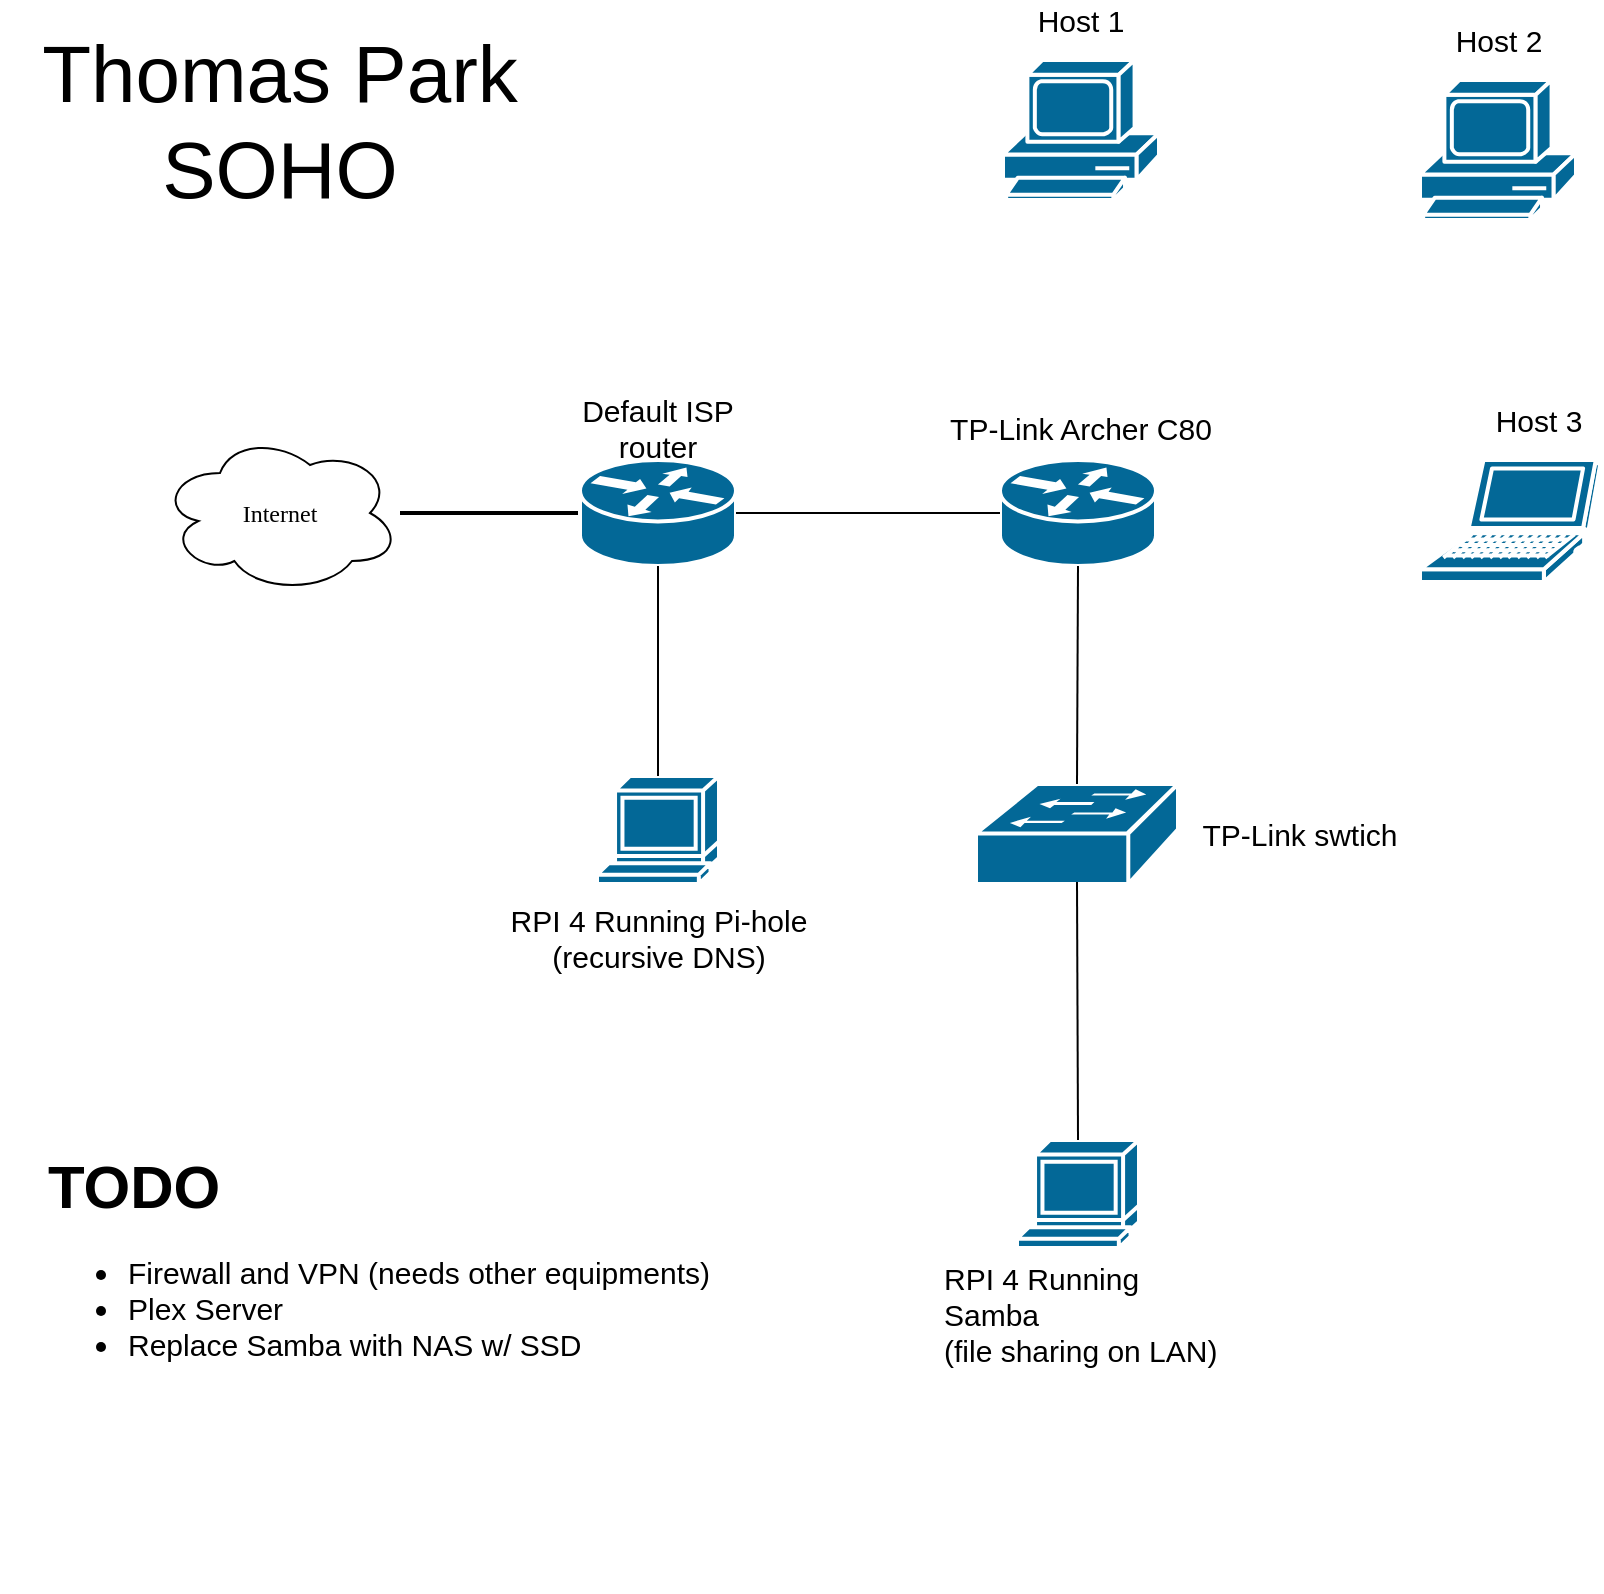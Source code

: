 <mxfile version="14.6.11" type="github" pages="2"><diagram name="Page-1" id="c37626ed-c26b-45fb-9056-f9ebc6bb27b6"><mxGraphModel dx="-287" dy="1312" grid="1" gridSize="10" guides="1" tooltips="1" connect="1" arrows="1" fold="1" page="1" pageScale="1" pageWidth="1100" pageHeight="850" background="#ffffff" math="0" shadow="0"><root><mxCell id="0"/><mxCell id="1" parent="0"/><mxCell id="1c7a67bf8fd3230f-15" value="Internet" style="ellipse;shape=cloud;whiteSpace=wrap;html=1;rounded=0;shadow=0;comic=0;strokeWidth=1;fontFamily=Verdana;fontSize=12;" parent="1" vertex="1"><mxGeometry x="1281" y="296.5" width="120" height="80" as="geometry"/></mxCell><mxCell id="1c7a67bf8fd3230f-52" style="edgeStyle=none;html=1;labelBackgroundColor=none;startFill=0;endArrow=none;endFill=0;strokeWidth=2;fontFamily=Verdana;fontSize=12;" parent="1" source="1c7a67bf8fd3230f-48" target="1c7a67bf8fd3230f-15" edge="1"><mxGeometry relative="1" as="geometry"/></mxCell><mxCell id="1c7a67bf8fd3230f-48" value="" style="shape=mxgraph.cisco.routers.router;html=1;dashed=0;fillColor=#036897;strokeColor=#ffffff;strokeWidth=2;verticalLabelPosition=bottom;verticalAlign=top;rounded=0;shadow=0;comic=0;fontFamily=Verdana;fontSize=12;" parent="1" vertex="1"><mxGeometry x="1491" y="310" width="78" height="53" as="geometry"/></mxCell><mxCell id="la_WgQzVTO7WpPfjK9Gz-1" value="" style="shape=mxgraph.cisco.routers.router;html=1;dashed=0;fillColor=#036897;strokeColor=#ffffff;strokeWidth=2;verticalLabelPosition=bottom;verticalAlign=top;rounded=0;shadow=0;comic=0;fontFamily=Verdana;fontSize=12;" vertex="1" parent="1"><mxGeometry x="1701" y="310" width="78" height="53" as="geometry"/></mxCell><mxCell id="la_WgQzVTO7WpPfjK9Gz-2" value="" style="endArrow=none;html=1;entryX=0;entryY=0.5;entryDx=0;entryDy=0;entryPerimeter=0;exitX=1;exitY=0.5;exitDx=0;exitDy=0;exitPerimeter=0;" edge="1" parent="1" source="1c7a67bf8fd3230f-48" target="la_WgQzVTO7WpPfjK9Gz-1"><mxGeometry width="50" height="50" relative="1" as="geometry"><mxPoint x="1711" y="420" as="sourcePoint"/><mxPoint x="1761" y="370" as="targetPoint"/></mxGeometry></mxCell><mxCell id="la_WgQzVTO7WpPfjK9Gz-3" value="" style="shape=mxgraph.cisco.switches.workgroup_switch;html=1;pointerEvents=1;dashed=0;fillColor=#036897;strokeColor=#ffffff;strokeWidth=2;verticalLabelPosition=bottom;verticalAlign=top;align=center;outlineConnect=0;" vertex="1" parent="1"><mxGeometry x="1689" y="472" width="101" height="50" as="geometry"/></mxCell><mxCell id="la_WgQzVTO7WpPfjK9Gz-4" value="" style="shape=mxgraph.cisco.computers_and_peripherals.laptop;html=1;pointerEvents=1;dashed=0;fillColor=#036897;strokeColor=#ffffff;strokeWidth=2;verticalLabelPosition=bottom;verticalAlign=top;align=center;outlineConnect=0;" vertex="1" parent="1"><mxGeometry x="1911" y="310" width="90" height="61" as="geometry"/></mxCell><mxCell id="la_WgQzVTO7WpPfjK9Gz-5" value="" style="shape=mxgraph.cisco.computers_and_peripherals.pc;html=1;pointerEvents=1;dashed=0;fillColor=#036897;strokeColor=#ffffff;strokeWidth=2;verticalLabelPosition=bottom;verticalAlign=top;align=center;outlineConnect=0;" vertex="1" parent="1"><mxGeometry x="1911" y="120" width="78" height="70" as="geometry"/></mxCell><mxCell id="la_WgQzVTO7WpPfjK9Gz-6" value="" style="shape=mxgraph.cisco.computers_and_peripherals.pc;html=1;pointerEvents=1;dashed=0;fillColor=#036897;strokeColor=#ffffff;strokeWidth=2;verticalLabelPosition=bottom;verticalAlign=top;align=center;outlineConnect=0;" vertex="1" parent="1"><mxGeometry x="1702.5" y="110" width="78" height="70" as="geometry"/></mxCell><mxCell id="la_WgQzVTO7WpPfjK9Gz-7" value="" style="shape=mxgraph.cisco.computers_and_peripherals.terminal;html=1;pointerEvents=1;dashed=0;fillColor=#036897;strokeColor=#ffffff;strokeWidth=2;verticalLabelPosition=bottom;verticalAlign=top;align=center;outlineConnect=0;" vertex="1" parent="1"><mxGeometry x="1499.5" y="468" width="61" height="54" as="geometry"/></mxCell><mxCell id="la_WgQzVTO7WpPfjK9Gz-8" value="" style="shape=mxgraph.cisco.computers_and_peripherals.terminal;html=1;pointerEvents=1;dashed=0;fillColor=#036897;strokeColor=#ffffff;strokeWidth=2;verticalLabelPosition=bottom;verticalAlign=top;align=center;outlineConnect=0;" vertex="1" parent="1"><mxGeometry x="1709.5" y="650" width="61" height="54" as="geometry"/></mxCell><mxCell id="la_WgQzVTO7WpPfjK9Gz-10" value="&lt;font style=&quot;font-size: 15px&quot;&gt;Default ISP router&lt;/font&gt;" style="text;html=1;strokeColor=none;fillColor=none;align=center;verticalAlign=middle;whiteSpace=wrap;rounded=0;" vertex="1" parent="1"><mxGeometry x="1470" y="270" width="120" height="47" as="geometry"/></mxCell><mxCell id="la_WgQzVTO7WpPfjK9Gz-12" value="" style="endArrow=none;html=1;exitX=0.5;exitY=0;exitDx=0;exitDy=0;exitPerimeter=0;entryX=0.5;entryY=1;entryDx=0;entryDy=0;entryPerimeter=0;" edge="1" parent="1" source="la_WgQzVTO7WpPfjK9Gz-7" target="1c7a67bf8fd3230f-48"><mxGeometry width="50" height="50" relative="1" as="geometry"><mxPoint x="1611" y="420" as="sourcePoint"/><mxPoint x="1661" y="370" as="targetPoint"/></mxGeometry></mxCell><mxCell id="la_WgQzVTO7WpPfjK9Gz-13" value="&lt;font style=&quot;font-size: 15px&quot;&gt;RPI 4 Running Pi-hole (recursive DNS)&lt;/font&gt;" style="text;html=1;strokeColor=none;fillColor=none;align=center;verticalAlign=middle;whiteSpace=wrap;rounded=0;" vertex="1" parent="1"><mxGeometry x="1444.5" y="530" width="171" height="38" as="geometry"/></mxCell><mxCell id="la_WgQzVTO7WpPfjK9Gz-15" value="&lt;div&gt;&lt;font style=&quot;font-size: 15px&quot;&gt;RPI 4 Running Samba&lt;br&gt;&lt;/font&gt;&lt;/div&gt;&lt;div&gt;&lt;font style=&quot;font-size: 15px&quot;&gt;(file sharing on LAN)&lt;/font&gt;&lt;br&gt;&lt;font style=&quot;font-size: 15px&quot;&gt;&lt;/font&gt;&lt;/div&gt;" style="text;whiteSpace=wrap;html=1;" vertex="1" parent="1"><mxGeometry x="1671" y="704" width="150" height="20" as="geometry"/></mxCell><mxCell id="la_WgQzVTO7WpPfjK9Gz-16" value="" style="endArrow=none;html=1;entryX=0.5;entryY=0.98;entryDx=0;entryDy=0;entryPerimeter=0;exitX=0.5;exitY=0;exitDx=0;exitDy=0;exitPerimeter=0;" edge="1" parent="1" source="la_WgQzVTO7WpPfjK9Gz-8" target="la_WgQzVTO7WpPfjK9Gz-3"><mxGeometry width="50" height="50" relative="1" as="geometry"><mxPoint x="1631" y="490" as="sourcePoint"/><mxPoint x="1681" y="440" as="targetPoint"/></mxGeometry></mxCell><mxCell id="la_WgQzVTO7WpPfjK9Gz-17" value="&lt;font style=&quot;font-size: 15px&quot;&gt;TP-Link swtich&lt;/font&gt;" style="text;html=1;strokeColor=none;fillColor=none;align=center;verticalAlign=middle;whiteSpace=wrap;rounded=0;" vertex="1" parent="1"><mxGeometry x="1801" y="487" width="100" height="20" as="geometry"/></mxCell><mxCell id="la_WgQzVTO7WpPfjK9Gz-18" value="" style="endArrow=none;html=1;entryX=0.5;entryY=1;entryDx=0;entryDy=0;entryPerimeter=0;exitX=0.5;exitY=0;exitDx=0;exitDy=0;exitPerimeter=0;" edge="1" parent="1" source="la_WgQzVTO7WpPfjK9Gz-3" target="la_WgQzVTO7WpPfjK9Gz-1"><mxGeometry width="50" height="50" relative="1" as="geometry"><mxPoint x="1631" y="490" as="sourcePoint"/><mxPoint x="1681" y="440" as="targetPoint"/></mxGeometry></mxCell><mxCell id="la_WgQzVTO7WpPfjK9Gz-19" value="&lt;div style=&quot;font-size: 15px&quot;&gt;TP-Link Archer C80&lt;br&gt;&lt;/div&gt;" style="text;html=1;strokeColor=none;fillColor=none;align=center;verticalAlign=middle;whiteSpace=wrap;rounded=0;" vertex="1" parent="1"><mxGeometry x="1671" y="270" width="141" height="47" as="geometry"/></mxCell><mxCell id="la_WgQzVTO7WpPfjK9Gz-20" value="" style="shape=image;html=1;verticalAlign=top;verticalLabelPosition=bottom;labelBackgroundColor=#ffffff;imageAspect=0;aspect=fixed;image=https://cdn4.iconfinder.com/data/icons/weatherful/72/Lightning-128.png" vertex="1" parent="1"><mxGeometry x="1689" y="180" width="100" height="100" as="geometry"/></mxCell><mxCell id="la_WgQzVTO7WpPfjK9Gz-21" value="" style="shape=image;html=1;verticalAlign=top;verticalLabelPosition=bottom;labelBackgroundColor=#ffffff;imageAspect=0;aspect=fixed;image=https://cdn4.iconfinder.com/data/icons/weatherful/72/Lightning-128.png;rotation=45;" vertex="1" parent="1"><mxGeometry x="1801" y="166.5" width="127" height="127" as="geometry"/></mxCell><mxCell id="la_WgQzVTO7WpPfjK9Gz-22" value="" style="shape=image;html=1;verticalAlign=top;verticalLabelPosition=bottom;labelBackgroundColor=#ffffff;imageAspect=0;aspect=fixed;image=https://cdn4.iconfinder.com/data/icons/weatherful/72/Lightning-128.png;rotation=90;" vertex="1" parent="1"><mxGeometry x="1803" y="290" width="108" height="108" as="geometry"/></mxCell><mxCell id="la_WgQzVTO7WpPfjK9Gz-23" value="&lt;font style=&quot;font-size: 40px&quot;&gt;Thomas Park SOHO&lt;/font&gt;" style="text;html=1;strokeColor=none;fillColor=none;align=center;verticalAlign=middle;whiteSpace=wrap;rounded=0;" vertex="1" parent="1"><mxGeometry x="1201" y="130" width="280" height="20" as="geometry"/></mxCell><mxCell id="la_WgQzVTO7WpPfjK9Gz-26" value="&lt;font style=&quot;font-size: 15px&quot;&gt;Host 2&lt;/font&gt;" style="text;html=1;strokeColor=none;fillColor=none;align=center;verticalAlign=middle;whiteSpace=wrap;rounded=0;" vertex="1" parent="1"><mxGeometry x="1919.5" y="90" width="61" height="20" as="geometry"/></mxCell><mxCell id="la_WgQzVTO7WpPfjK9Gz-27" value="&lt;font style=&quot;font-size: 15px&quot;&gt;Host 1&lt;/font&gt;" style="text;html=1;strokeColor=none;fillColor=none;align=center;verticalAlign=middle;whiteSpace=wrap;rounded=0;" vertex="1" parent="1"><mxGeometry x="1711" y="80" width="61" height="20" as="geometry"/></mxCell><mxCell id="la_WgQzVTO7WpPfjK9Gz-28" value="&lt;font style=&quot;font-size: 15px&quot;&gt;Host 3&lt;/font&gt;" style="text;html=1;strokeColor=none;fillColor=none;align=center;verticalAlign=middle;whiteSpace=wrap;rounded=0;" vertex="1" parent="1"><mxGeometry x="1940" y="280" width="61" height="20" as="geometry"/></mxCell><mxCell id="la_WgQzVTO7WpPfjK9Gz-31" value="&lt;h1&gt;&lt;font style=&quot;font-size: 30px&quot;&gt;TODO&lt;/font&gt;&lt;/h1&gt;&lt;ul style=&quot;font-size: 15px&quot;&gt;&lt;li&gt;Firewall and VPN (needs other equipments)&lt;br&gt;&lt;/li&gt;&lt;li&gt;Plex Server&lt;/li&gt;&lt;li&gt;Replace Samba with NAS w/ SSD&lt;/li&gt;&lt;/ul&gt;" style="text;html=1;strokeColor=none;fillColor=none;spacing=5;spacingTop=-20;whiteSpace=wrap;overflow=hidden;rounded=0;" vertex="1" parent="1"><mxGeometry x="1220" y="650" width="340" height="226" as="geometry"/></mxCell></root></mxGraphModel></diagram><diagram id="YIW5pCkt7zS4kH7G7qHx" name="Page-2"><mxGraphModel dx="460" dy="787" grid="1" gridSize="10" guides="1" tooltips="1" connect="1" arrows="1" fold="1" page="1" pageScale="1" pageWidth="850" pageHeight="1100" math="0" shadow="0"><root><mxCell id="nXE3ZdTGA6V4XU85hs-z-0"/><mxCell id="nXE3ZdTGA6V4XU85hs-z-1" parent="nXE3ZdTGA6V4XU85hs-z-0"/></root></mxGraphModel></diagram></mxfile>